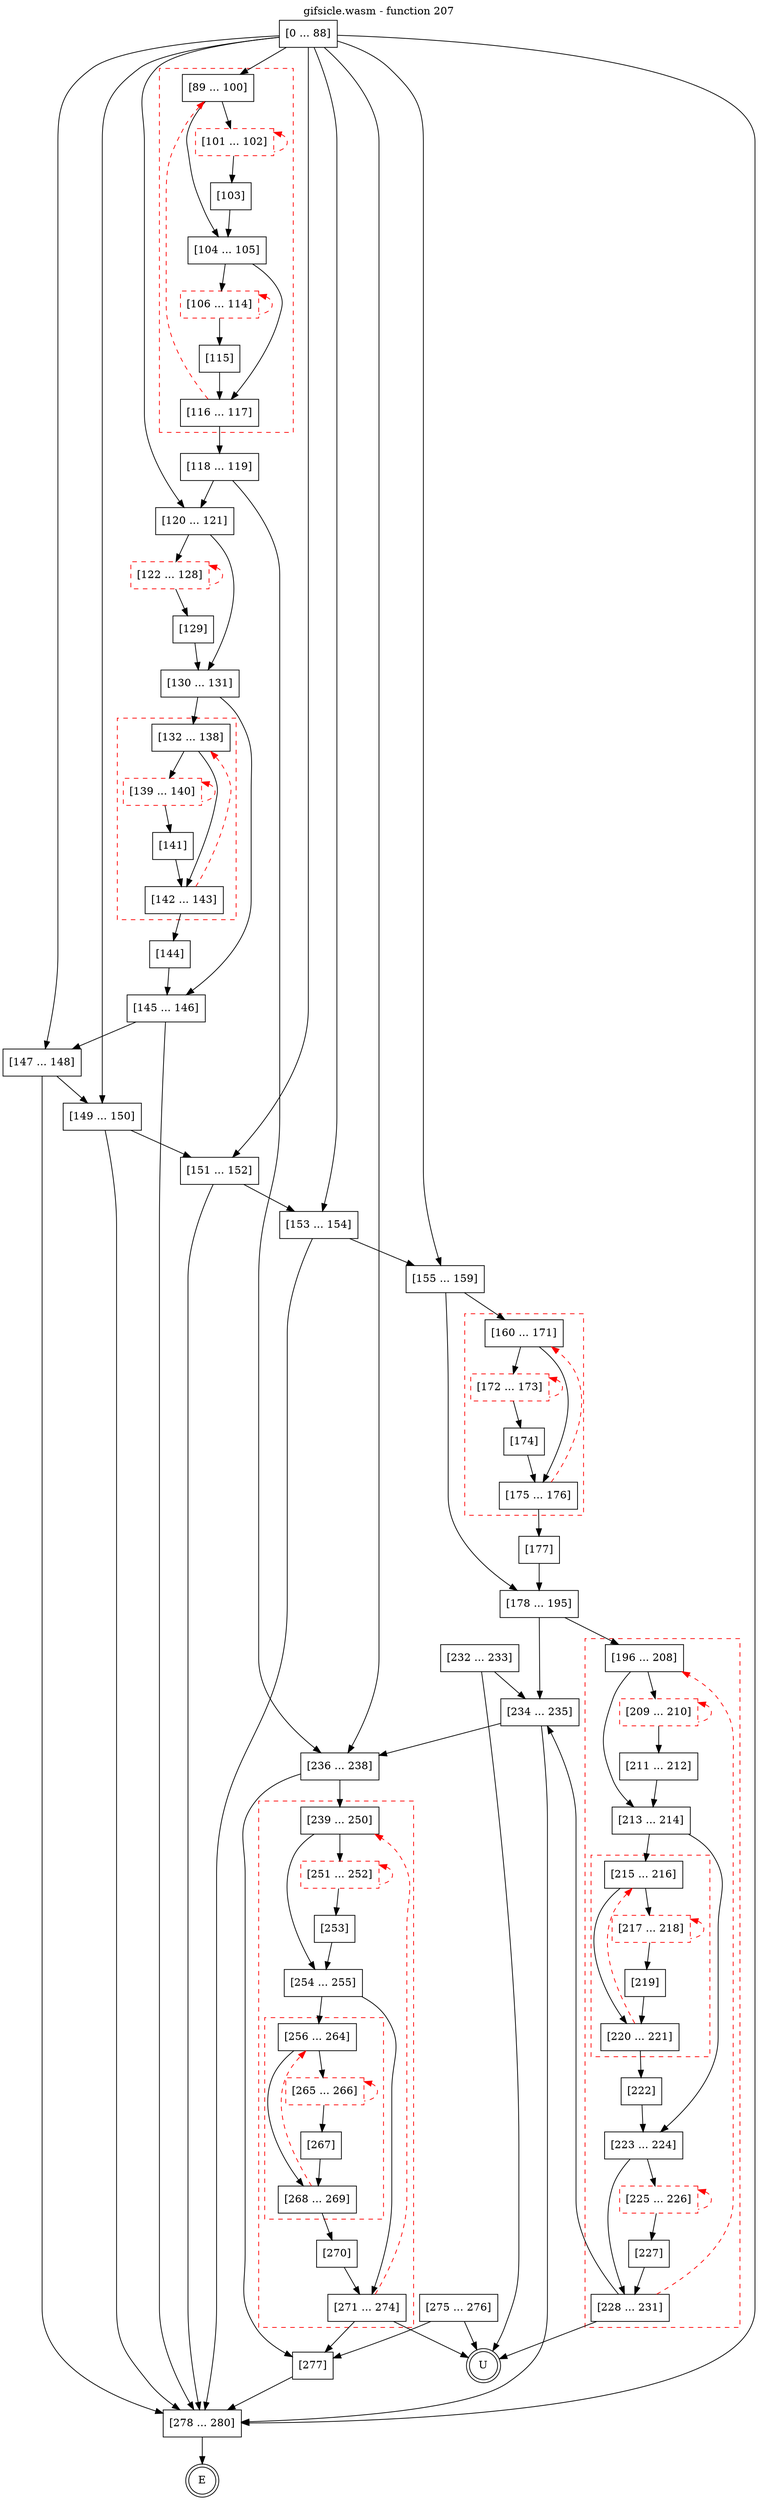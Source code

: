digraph finite_state_machine {
    label = "gifsicle.wasm - function 207"
    labelloc =  t
    labelfontsize = 16
    labelfontcolor = black
    labelfontname = "Helvetica"
    node [shape = doublecircle]; E U ;
    node [shape = box];
    node [shape=box, color=black, style=solid] 0[label="[0 ... 88]"]
    subgraph cluster_89{
    label = "";
    style = dashed color = red;
    node [shape=box, color=black, style=solid] 89[label="[89 ... 100]"]
    node [shape=box, color=red, style=dashed] 101[label="[101 ... 102]"]
    node [shape=box, color=black, style=solid] 103[label="[103]"]
    node [shape=box, color=black, style=solid] 104[label="[104 ... 105]"]
    node [shape=box, color=red, style=dashed] 106[label="[106 ... 114]"]
    node [shape=box, color=black, style=solid] 115[label="[115]"]
    node [shape=box, color=black, style=solid] 116[label="[116 ... 117]"]
    }
    node [shape=box, color=black, style=solid] 118[label="[118 ... 119]"]
    node [shape=box, color=black, style=solid] 120[label="[120 ... 121]"]
    node [shape=box, color=red, style=dashed] 122[label="[122 ... 128]"]
    node [shape=box, color=black, style=solid] 129[label="[129]"]
    node [shape=box, color=black, style=solid] 130[label="[130 ... 131]"]
    subgraph cluster_132{
    label = "";
    style = dashed color = red;
    node [shape=box, color=black, style=solid] 132[label="[132 ... 138]"]
    node [shape=box, color=red, style=dashed] 139[label="[139 ... 140]"]
    node [shape=box, color=black, style=solid] 141[label="[141]"]
    node [shape=box, color=black, style=solid] 142[label="[142 ... 143]"]
    }
    node [shape=box, color=black, style=solid] 144[label="[144]"]
    node [shape=box, color=black, style=solid] 145[label="[145 ... 146]"]
    node [shape=box, color=black, style=solid] 147[label="[147 ... 148]"]
    node [shape=box, color=black, style=solid] 149[label="[149 ... 150]"]
    node [shape=box, color=black, style=solid] 151[label="[151 ... 152]"]
    node [shape=box, color=black, style=solid] 153[label="[153 ... 154]"]
    node [shape=box, color=black, style=solid] 155[label="[155 ... 159]"]
    subgraph cluster_160{
    label = "";
    style = dashed color = red;
    node [shape=box, color=black, style=solid] 160[label="[160 ... 171]"]
    node [shape=box, color=red, style=dashed] 172[label="[172 ... 173]"]
    node [shape=box, color=black, style=solid] 174[label="[174]"]
    node [shape=box, color=black, style=solid] 175[label="[175 ... 176]"]
    }
    node [shape=box, color=black, style=solid] 177[label="[177]"]
    node [shape=box, color=black, style=solid] 178[label="[178 ... 195]"]
    subgraph cluster_196{
    label = "";
    style = dashed color = red;
    node [shape=box, color=black, style=solid] 196[label="[196 ... 208]"]
    node [shape=box, color=red, style=dashed] 209[label="[209 ... 210]"]
    node [shape=box, color=black, style=solid] 211[label="[211 ... 212]"]
    node [shape=box, color=black, style=solid] 213[label="[213 ... 214]"]
    subgraph cluster_215{
    label = "";
    style = dashed color = red;
    node [shape=box, color=black, style=solid] 215[label="[215 ... 216]"]
    node [shape=box, color=red, style=dashed] 217[label="[217 ... 218]"]
    node [shape=box, color=black, style=solid] 219[label="[219]"]
    node [shape=box, color=black, style=solid] 220[label="[220 ... 221]"]
    }
    node [shape=box, color=black, style=solid] 222[label="[222]"]
    node [shape=box, color=black, style=solid] 223[label="[223 ... 224]"]
    node [shape=box, color=red, style=dashed] 225[label="[225 ... 226]"]
    node [shape=box, color=black, style=solid] 227[label="[227]"]
    node [shape=box, color=black, style=solid] 228[label="[228 ... 231]"]
    }
    node [shape=box, color=black, style=solid] 232[label="[232 ... 233]"]
    node [shape=box, color=black, style=solid] 234[label="[234 ... 235]"]
    node [shape=box, color=black, style=solid] 236[label="[236 ... 238]"]
    subgraph cluster_239{
    label = "";
    style = dashed color = red;
    node [shape=box, color=black, style=solid] 239[label="[239 ... 250]"]
    node [shape=box, color=red, style=dashed] 251[label="[251 ... 252]"]
    node [shape=box, color=black, style=solid] 253[label="[253]"]
    node [shape=box, color=black, style=solid] 254[label="[254 ... 255]"]
    subgraph cluster_256{
    label = "";
    style = dashed color = red;
    node [shape=box, color=black, style=solid] 256[label="[256 ... 264]"]
    node [shape=box, color=red, style=dashed] 265[label="[265 ... 266]"]
    node [shape=box, color=black, style=solid] 267[label="[267]"]
    node [shape=box, color=black, style=solid] 268[label="[268 ... 269]"]
    }
    node [shape=box, color=black, style=solid] 270[label="[270]"]
    node [shape=box, color=black, style=solid] 271[label="[271 ... 274]"]
    }
    node [shape=box, color=black, style=solid] 275[label="[275 ... 276]"]
    node [shape=box, color=black, style=solid] 277[label="[277]"]
    node [shape=box, color=black, style=solid] 278[label="[278 ... 280]"]
    node [shape=box, color=black, style=solid] U[label="U"]
    0 -> 89;
    0 -> 120;
    0 -> 147;
    0 -> 149;
    0 -> 151;
    0 -> 153;
    0 -> 155;
    0 -> 236;
    0 -> 278;
    89 -> 101;
    89 -> 104;
    101 -> 103;
    101 -> 101[style="dashed" color="red" dir=back];
    103 -> 104;
    104 -> 106;
    104 -> 116;
    106 -> 115;
    106 -> 106[style="dashed" color="red" dir=back];
    115 -> 116;
    116 -> 89[style="dashed" color="red"];
    116 -> 118;
    118 -> 120;
    118 -> 236;
    120 -> 122;
    120 -> 130;
    122 -> 129;
    122 -> 122[style="dashed" color="red" dir=back];
    129 -> 130;
    130 -> 132;
    130 -> 145;
    132 -> 139;
    132 -> 142;
    139 -> 141;
    139 -> 139[style="dashed" color="red" dir=back];
    141 -> 142;
    142 -> 132[style="dashed" color="red"];
    142 -> 144;
    144 -> 145;
    145 -> 147;
    145 -> 278;
    147 -> 149;
    147 -> 278;
    149 -> 151;
    149 -> 278;
    151 -> 153;
    151 -> 278;
    153 -> 155;
    153 -> 278;
    155 -> 160;
    155 -> 178;
    160 -> 172;
    160 -> 175;
    172 -> 174;
    172 -> 172[style="dashed" color="red" dir=back];
    174 -> 175;
    175 -> 160[style="dashed" color="red"];
    175 -> 177;
    177 -> 178;
    178 -> 196;
    178 -> 234;
    196 -> 209;
    196 -> 213;
    209 -> 211;
    209 -> 209[style="dashed" color="red" dir=back];
    211 -> 213;
    213 -> 215;
    213 -> 223;
    215 -> 217;
    215 -> 220;
    217 -> 219;
    217 -> 217[style="dashed" color="red" dir=back];
    219 -> 220;
    220 -> 215[style="dashed" color="red"];
    220 -> 222;
    222 -> 223;
    223 -> 225;
    223 -> 228;
    225 -> 227;
    225 -> 225[style="dashed" color="red" dir=back];
    227 -> 228;
    228 -> 196[style="dashed" color="red"];
    228 -> 234;
    228 -> U;
    232 -> 234;
    232 -> U;
    234 -> 236;
    234 -> 278;
    236 -> 239;
    236 -> 277;
    239 -> 251;
    239 -> 254;
    251 -> 253;
    251 -> 251[style="dashed" color="red" dir=back];
    253 -> 254;
    254 -> 256;
    254 -> 271;
    256 -> 265;
    256 -> 268;
    265 -> 267;
    265 -> 265[style="dashed" color="red" dir=back];
    267 -> 268;
    268 -> 256[style="dashed" color="red"];
    268 -> 270;
    270 -> 271;
    271 -> 239[style="dashed" color="red"];
    271 -> 277;
    271 -> U;
    275 -> 277;
    275 -> U;
    277 -> 278;
    278 -> E;
}
